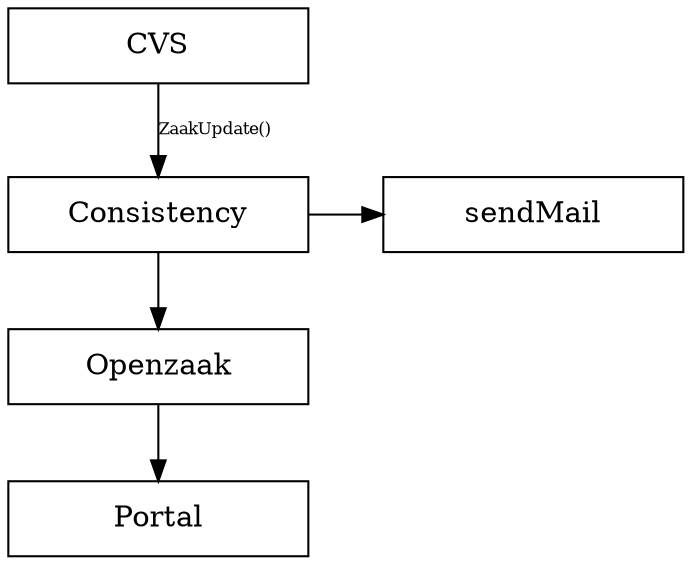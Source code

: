 digraph {
    rankdir="TD";

    CVS[shape=rect,width=2]
    Consistency[shape=rect,width=2]
    sendMail[shape=rect,width=2]
    Openzaak[shape=rect,width=2]
    Portal[shape=rect,width=2]

    CVS->Consistency[label="ZaakUpdate()",fontsize=8]

    subgraph cons{
        rank=same
        Consistency->sendMail;
    }
    Consistency->Openzaak
    Openzaak->Portal
}